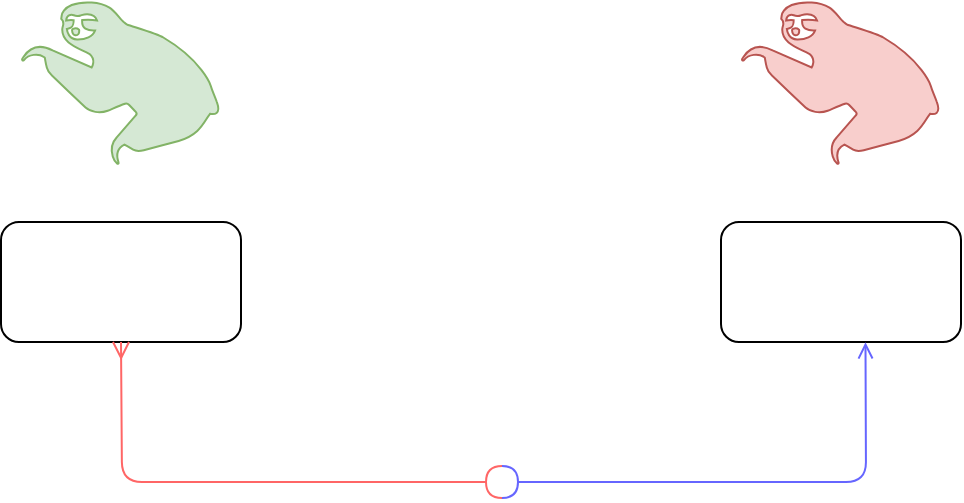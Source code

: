 <mxfile version="13.9.9" type="github">
  <diagram id="rAH2tptxaiKPJn4yS_jS" name="Page-1">
    <mxGraphModel dx="882" dy="858" grid="1" gridSize="10" guides="1" tooltips="1" connect="1" arrows="1" fold="1" page="1" pageScale="1" pageWidth="850" pageHeight="1100" math="0" shadow="0">
      <root>
        <mxCell id="0" />
        <mxCell id="1" parent="0" />
        <mxCell id="egyjPyst0f5TYc5Z0qGQ-1" value="" style="shape=mxgraph.signs.animals.sloth;html=1;pointerEvents=1;fillColor=#d5e8d4;strokeColor=#82b366;verticalLabelPosition=bottom;verticalAlign=top;align=center;" vertex="1" parent="1">
          <mxGeometry x="80" y="80" width="99" height="81" as="geometry" />
        </mxCell>
        <mxCell id="egyjPyst0f5TYc5Z0qGQ-2" value="" style="shape=mxgraph.signs.animals.sloth;html=1;pointerEvents=1;fillColor=#f8cecc;strokeColor=#b85450;verticalLabelPosition=bottom;verticalAlign=top;align=center;" vertex="1" parent="1">
          <mxGeometry x="440" y="80" width="99" height="81" as="geometry" />
        </mxCell>
        <mxCell id="egyjPyst0f5TYc5Z0qGQ-3" value="" style="rounded=1;whiteSpace=wrap;html=1;" vertex="1" parent="1">
          <mxGeometry x="69.5" y="190" width="120" height="60" as="geometry" />
        </mxCell>
        <mxCell id="egyjPyst0f5TYc5Z0qGQ-4" value="" style="rounded=1;whiteSpace=wrap;html=1;" vertex="1" parent="1">
          <mxGeometry x="429.5" y="190" width="120" height="60" as="geometry" />
        </mxCell>
        <mxCell id="egyjPyst0f5TYc5Z0qGQ-5" value="" style="endArrow=halfCircle;html=1;exitX=0.5;exitY=1;exitDx=0;exitDy=0;strokeColor=#FF6666;endFill=0;startArrow=ERmany;startFill=0;" edge="1" parent="1" source="egyjPyst0f5TYc5Z0qGQ-3">
          <mxGeometry width="50" height="50" relative="1" as="geometry">
            <mxPoint x="290" y="460" as="sourcePoint" />
            <mxPoint x="320" y="320" as="targetPoint" />
            <Array as="points">
              <mxPoint x="130" y="320" />
            </Array>
          </mxGeometry>
        </mxCell>
        <mxCell id="egyjPyst0f5TYc5Z0qGQ-6" value="" style="endArrow=open;html=1;entryX=0.602;entryY=1.003;entryDx=0;entryDy=0;entryPerimeter=0;endFill=0;startArrow=halfCircle;startFill=0;strokeColor=#6666FF;" edge="1" parent="1" target="egyjPyst0f5TYc5Z0qGQ-4">
          <mxGeometry width="50" height="50" relative="1" as="geometry">
            <mxPoint x="320" y="320" as="sourcePoint" />
            <mxPoint x="340" y="410" as="targetPoint" />
            <Array as="points">
              <mxPoint x="502" y="320" />
            </Array>
          </mxGeometry>
        </mxCell>
      </root>
    </mxGraphModel>
  </diagram>
</mxfile>
